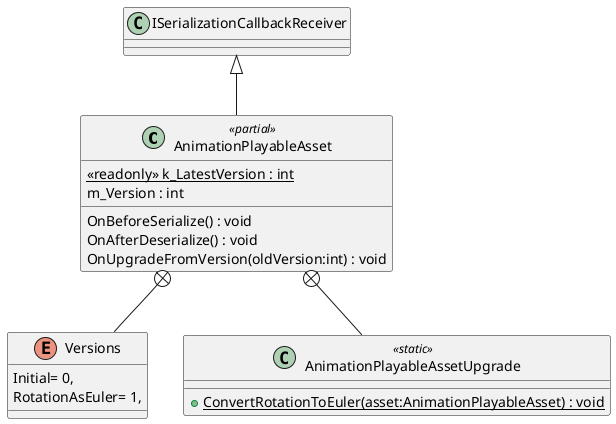@startuml
class AnimationPlayableAsset <<partial>> {
    {static} <<readonly>> k_LatestVersion : int
    m_Version : int
    OnBeforeSerialize() : void
    OnAfterDeserialize() : void
    OnUpgradeFromVersion(oldVersion:int) : void
}
enum Versions {
    Initial= 0,
    RotationAsEuler= 1,
}
class AnimationPlayableAssetUpgrade <<static>> {
    + {static} ConvertRotationToEuler(asset:AnimationPlayableAsset) : void
}
ISerializationCallbackReceiver <|-- AnimationPlayableAsset
AnimationPlayableAsset +-- Versions
AnimationPlayableAsset +-- AnimationPlayableAssetUpgrade
@enduml
